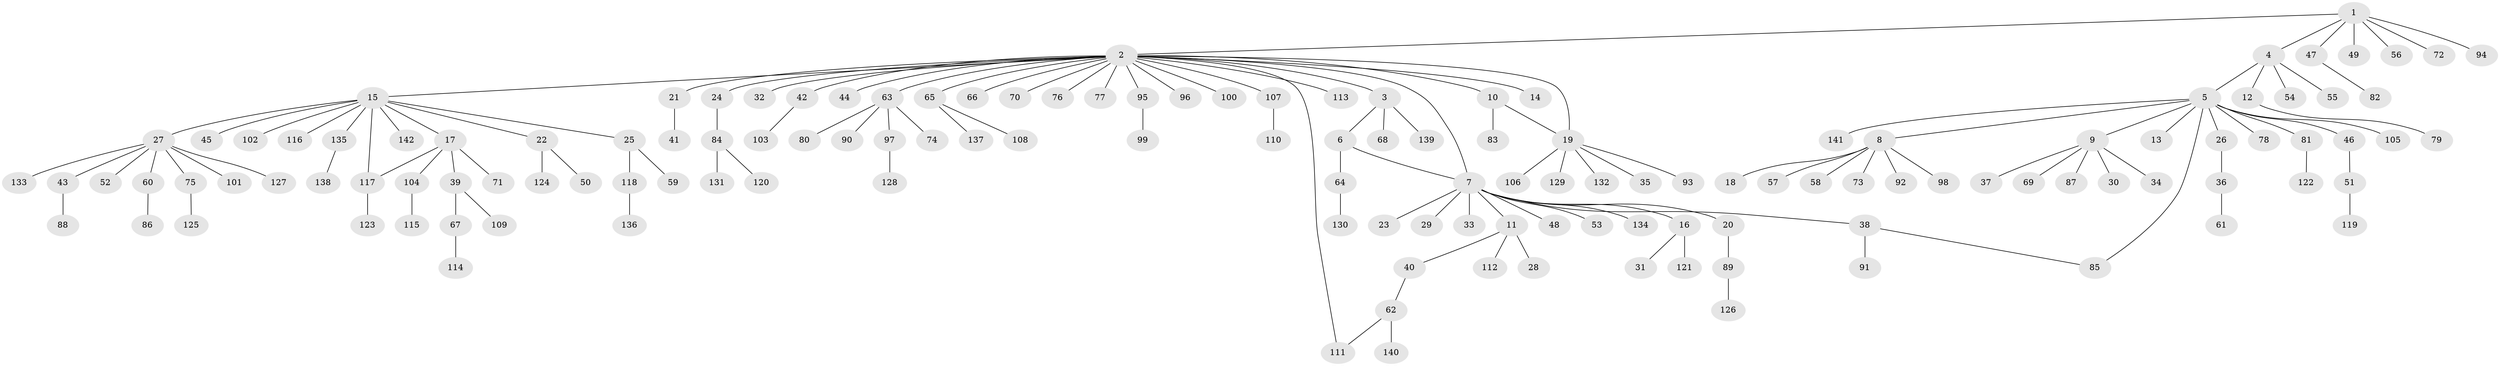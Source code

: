// coarse degree distribution, {6: 0.017391304347826087, 23: 0.008695652173913044, 3: 0.06956521739130435, 5: 0.02608695652173913, 11: 0.02608695652173913, 7: 0.008695652173913044, 1: 0.6956521739130435, 2: 0.13043478260869565, 8: 0.008695652173913044, 4: 0.008695652173913044}
// Generated by graph-tools (version 1.1) at 2025/41/03/06/25 10:41:51]
// undirected, 142 vertices, 146 edges
graph export_dot {
graph [start="1"]
  node [color=gray90,style=filled];
  1;
  2;
  3;
  4;
  5;
  6;
  7;
  8;
  9;
  10;
  11;
  12;
  13;
  14;
  15;
  16;
  17;
  18;
  19;
  20;
  21;
  22;
  23;
  24;
  25;
  26;
  27;
  28;
  29;
  30;
  31;
  32;
  33;
  34;
  35;
  36;
  37;
  38;
  39;
  40;
  41;
  42;
  43;
  44;
  45;
  46;
  47;
  48;
  49;
  50;
  51;
  52;
  53;
  54;
  55;
  56;
  57;
  58;
  59;
  60;
  61;
  62;
  63;
  64;
  65;
  66;
  67;
  68;
  69;
  70;
  71;
  72;
  73;
  74;
  75;
  76;
  77;
  78;
  79;
  80;
  81;
  82;
  83;
  84;
  85;
  86;
  87;
  88;
  89;
  90;
  91;
  92;
  93;
  94;
  95;
  96;
  97;
  98;
  99;
  100;
  101;
  102;
  103;
  104;
  105;
  106;
  107;
  108;
  109;
  110;
  111;
  112;
  113;
  114;
  115;
  116;
  117;
  118;
  119;
  120;
  121;
  122;
  123;
  124;
  125;
  126;
  127;
  128;
  129;
  130;
  131;
  132;
  133;
  134;
  135;
  136;
  137;
  138;
  139;
  140;
  141;
  142;
  1 -- 2;
  1 -- 4;
  1 -- 47;
  1 -- 49;
  1 -- 56;
  1 -- 72;
  1 -- 94;
  2 -- 3;
  2 -- 7;
  2 -- 10;
  2 -- 14;
  2 -- 15;
  2 -- 19;
  2 -- 21;
  2 -- 24;
  2 -- 32;
  2 -- 42;
  2 -- 44;
  2 -- 63;
  2 -- 65;
  2 -- 66;
  2 -- 70;
  2 -- 76;
  2 -- 77;
  2 -- 95;
  2 -- 96;
  2 -- 100;
  2 -- 107;
  2 -- 111;
  2 -- 113;
  3 -- 6;
  3 -- 68;
  3 -- 139;
  4 -- 5;
  4 -- 12;
  4 -- 54;
  4 -- 55;
  5 -- 8;
  5 -- 9;
  5 -- 13;
  5 -- 26;
  5 -- 46;
  5 -- 78;
  5 -- 81;
  5 -- 85;
  5 -- 105;
  5 -- 141;
  6 -- 7;
  6 -- 64;
  7 -- 11;
  7 -- 16;
  7 -- 20;
  7 -- 23;
  7 -- 29;
  7 -- 33;
  7 -- 38;
  7 -- 48;
  7 -- 53;
  7 -- 134;
  8 -- 18;
  8 -- 57;
  8 -- 58;
  8 -- 73;
  8 -- 92;
  8 -- 98;
  9 -- 30;
  9 -- 34;
  9 -- 37;
  9 -- 69;
  9 -- 87;
  10 -- 19;
  10 -- 83;
  11 -- 28;
  11 -- 40;
  11 -- 112;
  12 -- 79;
  15 -- 17;
  15 -- 22;
  15 -- 25;
  15 -- 27;
  15 -- 45;
  15 -- 102;
  15 -- 116;
  15 -- 117;
  15 -- 135;
  15 -- 142;
  16 -- 31;
  16 -- 121;
  17 -- 39;
  17 -- 71;
  17 -- 104;
  17 -- 117;
  19 -- 35;
  19 -- 93;
  19 -- 106;
  19 -- 129;
  19 -- 132;
  20 -- 89;
  21 -- 41;
  22 -- 50;
  22 -- 124;
  24 -- 84;
  25 -- 59;
  25 -- 118;
  26 -- 36;
  27 -- 43;
  27 -- 52;
  27 -- 60;
  27 -- 75;
  27 -- 101;
  27 -- 127;
  27 -- 133;
  36 -- 61;
  38 -- 85;
  38 -- 91;
  39 -- 67;
  39 -- 109;
  40 -- 62;
  42 -- 103;
  43 -- 88;
  46 -- 51;
  47 -- 82;
  51 -- 119;
  60 -- 86;
  62 -- 111;
  62 -- 140;
  63 -- 74;
  63 -- 80;
  63 -- 90;
  63 -- 97;
  64 -- 130;
  65 -- 108;
  65 -- 137;
  67 -- 114;
  75 -- 125;
  81 -- 122;
  84 -- 120;
  84 -- 131;
  89 -- 126;
  95 -- 99;
  97 -- 128;
  104 -- 115;
  107 -- 110;
  117 -- 123;
  118 -- 136;
  135 -- 138;
}
